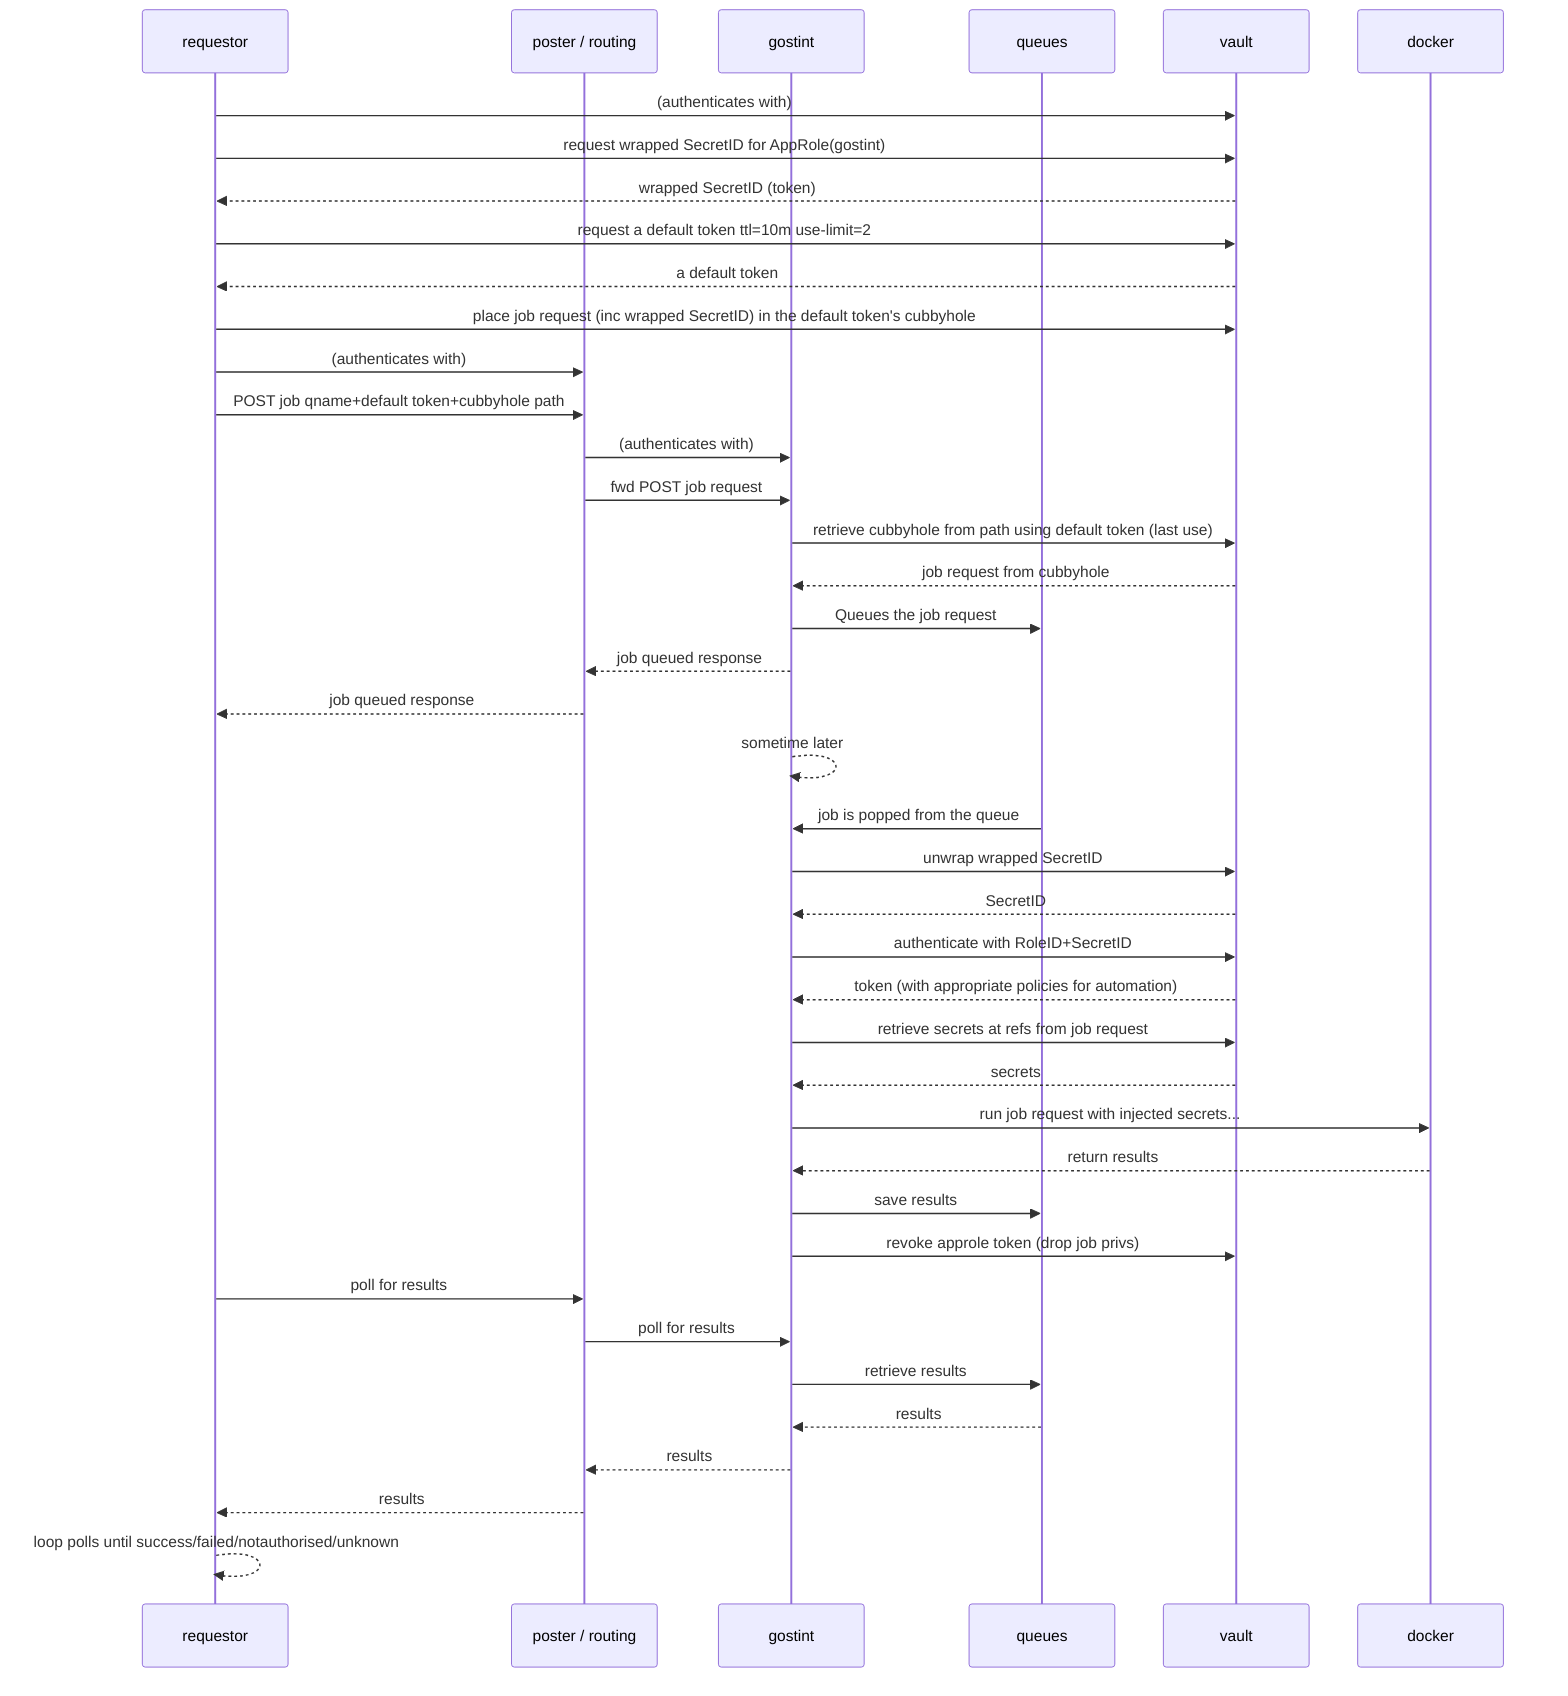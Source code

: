 sequenceDiagram
  participant requestor
  participant poster as poster / routing
  %% participant o as orchestrator e.g. kubernetes
  participant gostint
  participant queues
  participant vault
  participant docker

  %% build job to submit
  requestor->>vault: (authenticates with)
  requestor->>vault: request wrapped SecretID for AppRole(gostint)
  vault-->>requestor: wrapped SecretID (token)
  requestor->>vault: request a default token ttl=10m use-limit=2
  vault-->>requestor: a default token
  requestor->>vault: place job request (inc wrapped SecretID) in the default token's cubbyhole

  %% request job to be posted/routing
  requestor->>poster: (authenticates with)
  requestor->>poster: POST job qname+default token+cubbyhole path

  %% problem at this point is that the poster could intercept the request,
  %% use the default token to get the cubbyhole'd job request and also get the
  %% SecretID from the wrapped token.  However both the default token and the
  %% SecretID wrapping token can nolonger be used - this state can be detected
  %% and alerted as a MITM attack.

  poster->>gostint: (authenticates with)
  poster->>gostint: fwd POST job request

  %% extract job from cubbyhole
  gostint->>vault: retrieve cubbyhole from path using default token (last use)
  vault-->>gostint: job request from cubbyhole

  gostint->>queues: Queues the job request
  gostint-->>poster: job queued response
  poster-->>requestor: job queued response

  gostint-->>gostint: sometime later

  queues->>gostint: job is popped from the queue
  gostint->>vault: unwrap wrapped SecretID
  vault-->>gostint: SecretID
  gostint->>vault: authenticate with RoleID+SecretID
  vault-->>gostint: token (with appropriate policies for automation)
  %% this token is used by gostint going fwd and passed to running job
  gostint->>vault: retrieve secrets at refs from job request
  vault-->>gostint: secrets

  gostint->>docker: run job request with injected secrets...
  docker-->>gostint: return results
  gostint->>queues: save results
  gostint->>vault: revoke approle token (drop job privs)

  requestor->>poster: poll for results
  poster->>gostint: poll for results
  gostint->> queues: retrieve results
  queues-->>gostint: results
  gostint-->>poster: results
  poster-->>requestor: results

  requestor-->>requestor: loop polls until success/failed/notauthorised/unknown